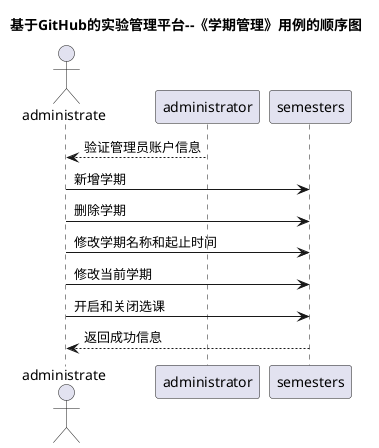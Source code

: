 @startuml
title 基于GitHub的实验管理平台--《学期管理》用例的顺序图
actor administrate
administrator-->administrate : 验证管理员账户信息
administrate -> semesters:新增学期
administrate -> semesters:删除学期
administrate -> semesters:修改学期名称和起止时间
administrate -> semesters:修改当前学期
administrate -> semesters:开启和关闭选课
semesters --> administrate:返回成功信息
@enduml